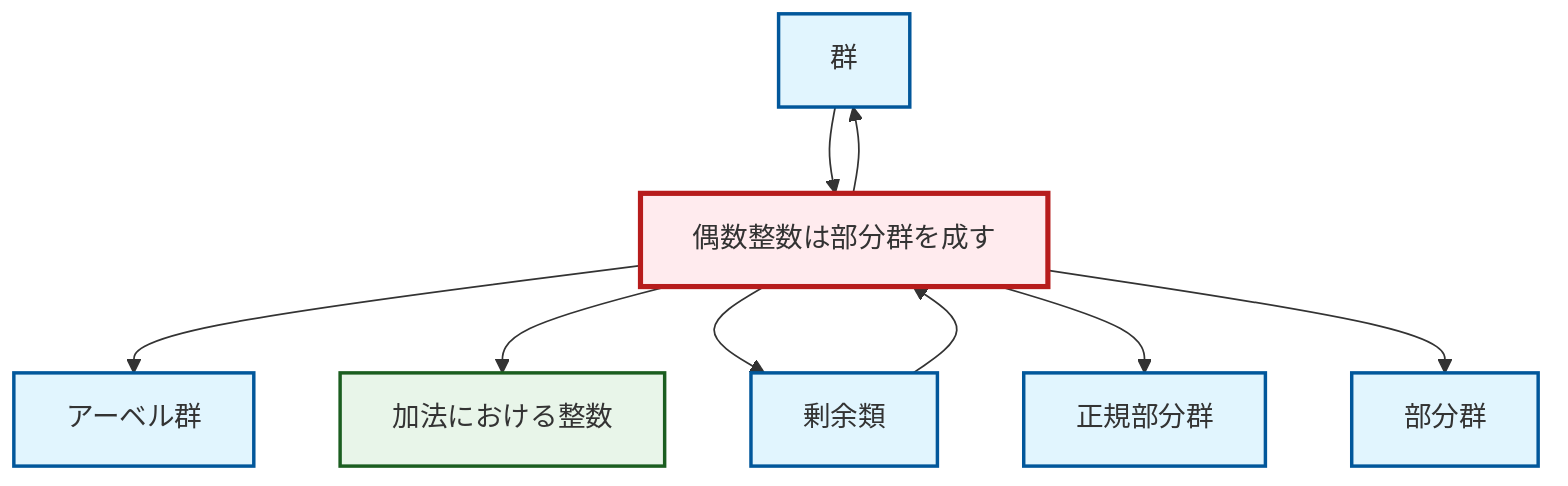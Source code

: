graph TD
    classDef definition fill:#e1f5fe,stroke:#01579b,stroke-width:2px
    classDef theorem fill:#f3e5f5,stroke:#4a148c,stroke-width:2px
    classDef axiom fill:#fff3e0,stroke:#e65100,stroke-width:2px
    classDef example fill:#e8f5e9,stroke:#1b5e20,stroke-width:2px
    classDef current fill:#ffebee,stroke:#b71c1c,stroke-width:3px
    ex-integers-addition["加法における整数"]:::example
    def-group["群"]:::definition
    ex-even-integers-subgroup["偶数整数は部分群を成す"]:::example
    def-abelian-group["アーベル群"]:::definition
    def-subgroup["部分群"]:::definition
    def-normal-subgroup["正規部分群"]:::definition
    def-coset["剰余類"]:::definition
    ex-even-integers-subgroup --> def-abelian-group
    def-group --> ex-even-integers-subgroup
    ex-even-integers-subgroup --> def-group
    def-coset --> ex-even-integers-subgroup
    ex-even-integers-subgroup --> ex-integers-addition
    ex-even-integers-subgroup --> def-coset
    ex-even-integers-subgroup --> def-normal-subgroup
    ex-even-integers-subgroup --> def-subgroup
    class ex-even-integers-subgroup current